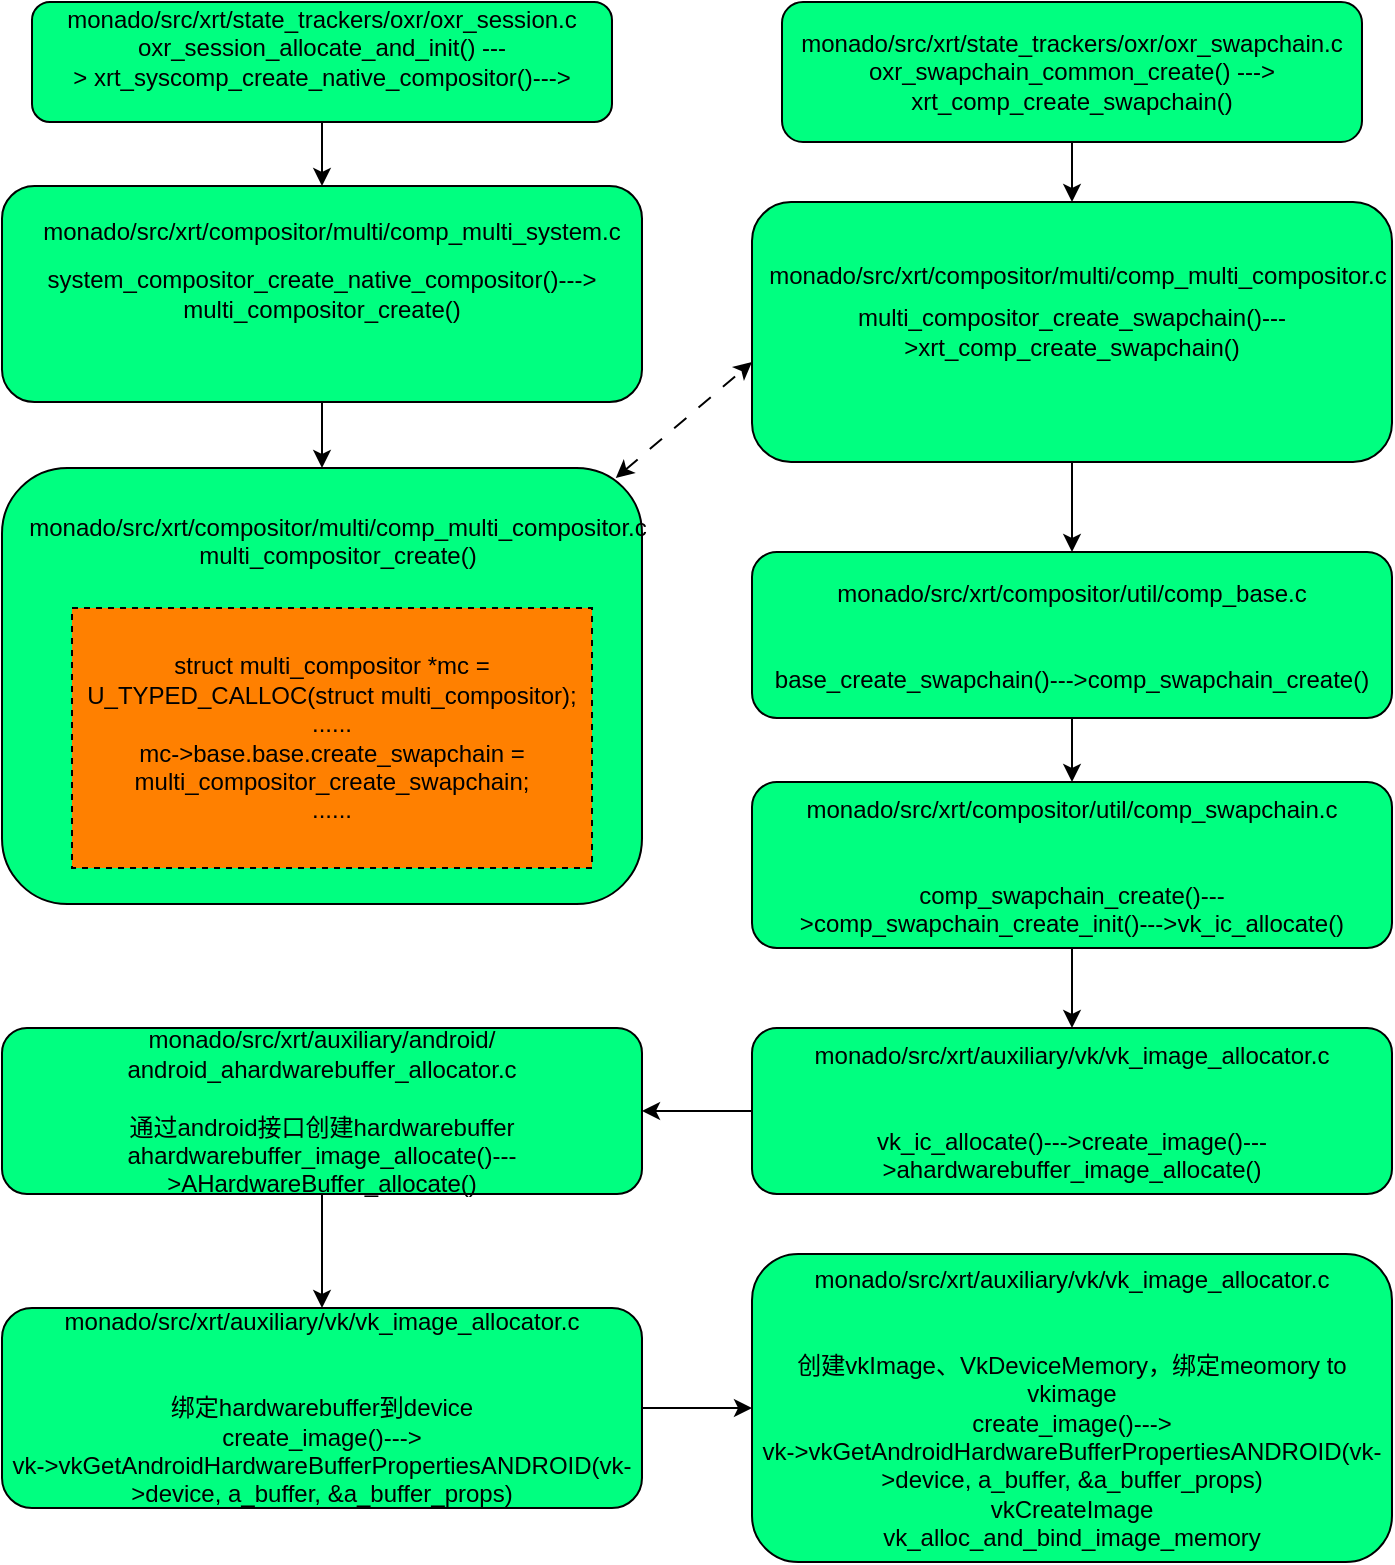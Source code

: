 <mxfile version="24.5.3" type="device">
  <diagram name="第 1 页" id="gyL3v7AloI3RNg3IsS-b">
    <mxGraphModel dx="880" dy="434" grid="1" gridSize="10" guides="1" tooltips="1" connect="1" arrows="1" fold="1" page="1" pageScale="1" pageWidth="827" pageHeight="1169" math="0" shadow="0">
      <root>
        <mxCell id="0" />
        <mxCell id="1" parent="0" />
        <mxCell id="uEehUX1AqJ3UxsDzp0lr-1" style="edgeStyle=orthogonalEdgeStyle;rounded=0;orthogonalLoop=1;jettySize=auto;html=1;entryX=0.5;entryY=0;entryDx=0;entryDy=0;" parent="1" source="uEehUX1AqJ3UxsDzp0lr-2" target="uEehUX1AqJ3UxsDzp0lr-3" edge="1">
          <mxGeometry relative="1" as="geometry" />
        </mxCell>
        <mxCell id="uEehUX1AqJ3UxsDzp0lr-2" value="monado/src/xrt/state_trackers/oxr/oxr_session.c&lt;div&gt;oxr_session_allocate_and_init() ---&amp;gt;&amp;nbsp;xrt_syscomp_create_native_compositor()---&amp;gt;&lt;br&gt;&lt;/div&gt;&lt;div&gt;&lt;br&gt;&lt;/div&gt;" style="rounded=1;whiteSpace=wrap;html=1;fillColor=#00FF80;" parent="1" vertex="1">
          <mxGeometry x="85" y="30" width="290" height="60" as="geometry" />
        </mxCell>
        <mxCell id="uEehUX1AqJ3UxsDzp0lr-9" style="edgeStyle=orthogonalEdgeStyle;rounded=0;orthogonalLoop=1;jettySize=auto;html=1;entryX=0.5;entryY=0;entryDx=0;entryDy=0;" parent="1" source="uEehUX1AqJ3UxsDzp0lr-3" target="uEehUX1AqJ3UxsDzp0lr-5" edge="1">
          <mxGeometry relative="1" as="geometry" />
        </mxCell>
        <mxCell id="uEehUX1AqJ3UxsDzp0lr-3" value="&lt;div&gt;system_compositor_create_native_compositor()---&amp;gt;&lt;br&gt;&lt;/div&gt;&lt;div&gt;multi_compositor_create()&lt;br&gt;&lt;/div&gt;" style="rounded=1;whiteSpace=wrap;html=1;fillColor=#00FF80;" parent="1" vertex="1">
          <mxGeometry x="70" y="122" width="320" height="108" as="geometry" />
        </mxCell>
        <mxCell id="uEehUX1AqJ3UxsDzp0lr-4" value="monado/src/xrt/compositor/multi/comp_multi_system.c&lt;br&gt;&lt;div&gt;&lt;br&gt;&lt;/div&gt;&lt;div&gt;&lt;br&gt;&lt;/div&gt;" style="text;html=1;align=center;verticalAlign=middle;whiteSpace=wrap;rounded=0;" parent="1" vertex="1">
          <mxGeometry x="205" y="144" width="60" height="30" as="geometry" />
        </mxCell>
        <mxCell id="uEehUX1AqJ3UxsDzp0lr-5" value="&lt;div&gt;&lt;br&gt;&lt;/div&gt;" style="rounded=1;whiteSpace=wrap;html=1;fillColor=#00FF80;" parent="1" vertex="1">
          <mxGeometry x="70" y="263" width="320" height="218" as="geometry" />
        </mxCell>
        <UserObject label="&lt;div&gt;struct multi_compositor *mc = U_TYPED_CALLOC(struct multi_compositor);&lt;br&gt;&lt;/div&gt;&lt;div&gt;......&lt;/div&gt;&lt;div&gt;mc-&amp;gt;base.base.create_swapchain = multi_compositor_create_swapchain;&lt;br&gt;&lt;/div&gt;&lt;div&gt;......&lt;/div&gt;" link="struct comp_compositor *c = U_TYPED_CALLOC(struct comp_compositor);&#xa;&#xa;&#xa;c-&gt;base.base.base.begin_session = compositor_begin_session;" id="uEehUX1AqJ3UxsDzp0lr-6">
          <mxCell style="rounded=0;whiteSpace=wrap;html=1;dashed=1;fillColor=#FF8000;" parent="1" vertex="1">
            <mxGeometry x="105" y="333" width="260" height="130" as="geometry" />
          </mxCell>
        </UserObject>
        <mxCell id="uEehUX1AqJ3UxsDzp0lr-7" value="monado/src/xrt/compositor/multi/comp_multi_compositor.c&lt;br&gt;&lt;div&gt;&lt;span style=&quot;background-color: initial;&quot;&gt;multi_compositor_create&lt;/span&gt;&lt;span style=&quot;background-color: initial;&quot;&gt;()&lt;/span&gt;&lt;br&gt;&lt;/div&gt;&lt;div&gt;&lt;br&gt;&lt;/div&gt;" style="text;html=1;align=center;verticalAlign=middle;whiteSpace=wrap;rounded=0;" parent="1" vertex="1">
          <mxGeometry x="208" y="292" width="60" height="30" as="geometry" />
        </mxCell>
        <mxCell id="uEehUX1AqJ3UxsDzp0lr-15" style="edgeStyle=orthogonalEdgeStyle;rounded=0;orthogonalLoop=1;jettySize=auto;html=1;entryX=0.5;entryY=0;entryDx=0;entryDy=0;" parent="1" source="uEehUX1AqJ3UxsDzp0lr-10" target="uEehUX1AqJ3UxsDzp0lr-11" edge="1">
          <mxGeometry relative="1" as="geometry" />
        </mxCell>
        <mxCell id="uEehUX1AqJ3UxsDzp0lr-10" value="monado/src/xrt/state_trackers/oxr/oxr_swapchain.c&lt;div&gt;oxr_swapchain_common_create(&lt;span style=&quot;background-color: initial;&quot;&gt;) ---&amp;gt; xrt_comp_create_swapchain()&lt;/span&gt;&lt;/div&gt;" style="rounded=1;whiteSpace=wrap;html=1;fillColor=#00FF80;" parent="1" vertex="1">
          <mxGeometry x="460" y="30" width="290" height="70" as="geometry" />
        </mxCell>
        <mxCell id="uEehUX1AqJ3UxsDzp0lr-17" value="" style="edgeStyle=orthogonalEdgeStyle;rounded=0;orthogonalLoop=1;jettySize=auto;html=1;" parent="1" source="uEehUX1AqJ3UxsDzp0lr-11" target="uEehUX1AqJ3UxsDzp0lr-16" edge="1">
          <mxGeometry relative="1" as="geometry" />
        </mxCell>
        <mxCell id="uEehUX1AqJ3UxsDzp0lr-11" value="&lt;div&gt;&lt;span style=&quot;background-color: initial;&quot;&gt;multi_compositor_create_swapchain&lt;/span&gt;&lt;span style=&quot;background-color: initial;&quot;&gt;()---&amp;gt;&lt;/span&gt;&lt;span style=&quot;background-color: initial;&quot;&gt;xrt_comp_create_swapchain()&lt;/span&gt;&lt;br&gt;&lt;/div&gt;" style="rounded=1;whiteSpace=wrap;html=1;fillColor=#00FF80;" parent="1" vertex="1">
          <mxGeometry x="445" y="130" width="320" height="130" as="geometry" />
        </mxCell>
        <mxCell id="uEehUX1AqJ3UxsDzp0lr-13" value="monado/src/xrt/compositor/multi/comp_multi_compositor.c&lt;div&gt;&lt;br&gt;&lt;/div&gt;" style="text;html=1;align=center;verticalAlign=middle;whiteSpace=wrap;rounded=0;" parent="1" vertex="1">
          <mxGeometry x="578" y="159" width="60" height="30" as="geometry" />
        </mxCell>
        <mxCell id="uEehUX1AqJ3UxsDzp0lr-21" value="" style="edgeStyle=orthogonalEdgeStyle;rounded=0;orthogonalLoop=1;jettySize=auto;html=1;" parent="1" source="uEehUX1AqJ3UxsDzp0lr-16" target="uEehUX1AqJ3UxsDzp0lr-20" edge="1">
          <mxGeometry relative="1" as="geometry" />
        </mxCell>
        <mxCell id="uEehUX1AqJ3UxsDzp0lr-16" value="monado/src/xrt/compositor/util/comp_base.c&lt;br&gt;&lt;div&gt;&lt;br&gt;&lt;/div&gt;&lt;div&gt;&lt;br&gt;&lt;/div&gt;&lt;div&gt;&lt;span style=&quot;background-color: initial;&quot;&gt;base_create_swapchain&lt;/span&gt;&lt;span style=&quot;background-color: initial;&quot;&gt;()---&amp;gt;&lt;/span&gt;&lt;span style=&quot;background-color: initial;&quot;&gt;comp_swapchain_create()&lt;/span&gt;&lt;br&gt;&lt;/div&gt;" style="rounded=1;whiteSpace=wrap;html=1;fillColor=#00FF80;" parent="1" vertex="1">
          <mxGeometry x="445" y="305" width="320" height="83" as="geometry" />
        </mxCell>
        <mxCell id="uEehUX1AqJ3UxsDzp0lr-19" value="" style="endArrow=classic;startArrow=classic;html=1;rounded=0;exitX=0.959;exitY=0.023;exitDx=0;exitDy=0;exitPerimeter=0;dashed=1;dashPattern=8 8;" parent="1" source="uEehUX1AqJ3UxsDzp0lr-5" edge="1">
          <mxGeometry width="50" height="50" relative="1" as="geometry">
            <mxPoint x="395" y="260" as="sourcePoint" />
            <mxPoint x="445" y="210" as="targetPoint" />
          </mxGeometry>
        </mxCell>
        <mxCell id="uEehUX1AqJ3UxsDzp0lr-23" style="edgeStyle=orthogonalEdgeStyle;rounded=0;orthogonalLoop=1;jettySize=auto;html=1;entryX=0.5;entryY=0;entryDx=0;entryDy=0;" parent="1" source="uEehUX1AqJ3UxsDzp0lr-20" target="uEehUX1AqJ3UxsDzp0lr-22" edge="1">
          <mxGeometry relative="1" as="geometry" />
        </mxCell>
        <mxCell id="uEehUX1AqJ3UxsDzp0lr-20" value="monado/src/xrt/compositor/util/comp_swapchain.c&lt;br&gt;&lt;div&gt;&lt;br&gt;&lt;/div&gt;&lt;div&gt;&lt;br&gt;&lt;/div&gt;&lt;div&gt;&lt;span style=&quot;background-color: initial;&quot;&gt;comp_swapchain_create&lt;/span&gt;&lt;span style=&quot;background-color: initial;&quot;&gt;()---&amp;gt;&lt;/span&gt;&lt;span style=&quot;background-color: initial;&quot;&gt;comp_swapchain_create_init()---&amp;gt;&lt;/span&gt;&lt;span style=&quot;background-color: initial;&quot;&gt;vk_ic_allocate()&lt;/span&gt;&lt;br&gt;&lt;/div&gt;" style="rounded=1;whiteSpace=wrap;html=1;fillColor=#00FF80;" parent="1" vertex="1">
          <mxGeometry x="445" y="420" width="320" height="83" as="geometry" />
        </mxCell>
        <mxCell id="uEehUX1AqJ3UxsDzp0lr-25" value="" style="edgeStyle=orthogonalEdgeStyle;rounded=0;orthogonalLoop=1;jettySize=auto;html=1;" parent="1" source="uEehUX1AqJ3UxsDzp0lr-22" target="uEehUX1AqJ3UxsDzp0lr-24" edge="1">
          <mxGeometry relative="1" as="geometry" />
        </mxCell>
        <mxCell id="uEehUX1AqJ3UxsDzp0lr-22" value="monado/src/xrt/auxiliary/vk/vk_image_allocator.c&lt;br&gt;&lt;div&gt;&lt;br&gt;&lt;/div&gt;&lt;div&gt;&lt;br&gt;&lt;/div&gt;&lt;div&gt;&lt;span style=&quot;background-color: initial;&quot;&gt;vk_ic_allocate&lt;/span&gt;&lt;span style=&quot;background-color: initial;&quot;&gt;()---&amp;gt;&lt;/span&gt;&lt;span style=&quot;background-color: initial;&quot;&gt;create_image()---&amp;gt;&lt;/span&gt;&lt;span style=&quot;background-color: initial;&quot;&gt;ahardwarebuffer_image_allocate()&lt;/span&gt;&lt;br&gt;&lt;/div&gt;" style="rounded=1;whiteSpace=wrap;html=1;fillColor=#00FF80;" parent="1" vertex="1">
          <mxGeometry x="445" y="543" width="320" height="83" as="geometry" />
        </mxCell>
        <mxCell id="uEehUX1AqJ3UxsDzp0lr-28" value="" style="edgeStyle=orthogonalEdgeStyle;rounded=0;orthogonalLoop=1;jettySize=auto;html=1;" parent="1" source="uEehUX1AqJ3UxsDzp0lr-24" target="uEehUX1AqJ3UxsDzp0lr-26" edge="1">
          <mxGeometry relative="1" as="geometry" />
        </mxCell>
        <mxCell id="uEehUX1AqJ3UxsDzp0lr-24" value="monado/src/xrt/auxiliary/android/&lt;div&gt;android_ahardwarebuffer_allocator.c&lt;br&gt;&lt;div&gt;&lt;br&gt;&lt;/div&gt;&lt;div&gt;通过android接口创建hardwarebuffer&lt;/div&gt;&lt;div&gt;&lt;span style=&quot;background-color: initial;&quot;&gt;ahardwarebuffer_image_allocate&lt;/span&gt;&lt;span style=&quot;background-color: initial;&quot;&gt;()---&amp;gt;&lt;/span&gt;&lt;span style=&quot;background-color: initial;&quot;&gt;AHardwareBuffer_allocate()&lt;/span&gt;&lt;br&gt;&lt;/div&gt;&lt;/div&gt;" style="rounded=1;whiteSpace=wrap;html=1;fillColor=#00FF80;" parent="1" vertex="1">
          <mxGeometry x="70" y="543" width="320" height="83" as="geometry" />
        </mxCell>
        <mxCell id="uEehUX1AqJ3UxsDzp0lr-29" value="" style="edgeStyle=orthogonalEdgeStyle;rounded=0;orthogonalLoop=1;jettySize=auto;html=1;" parent="1" source="uEehUX1AqJ3UxsDzp0lr-26" target="uEehUX1AqJ3UxsDzp0lr-27" edge="1">
          <mxGeometry relative="1" as="geometry" />
        </mxCell>
        <mxCell id="uEehUX1AqJ3UxsDzp0lr-26" value="monado/src/xrt/auxiliary/vk/vk_image_allocator.c&lt;br&gt;&lt;div&gt;&lt;br&gt;&lt;/div&gt;&lt;div&gt;&lt;br&gt;&lt;/div&gt;&lt;div&gt;&lt;span style=&quot;background-color: initial;&quot;&gt;绑定hardwarebuffer到device&lt;/span&gt;&lt;/div&gt;&lt;div&gt;&lt;span style=&quot;background-color: initial;&quot;&gt;create_image()---&amp;gt;&lt;/span&gt;&lt;/div&gt;&lt;div&gt;&lt;span style=&quot;background-color: initial;&quot;&gt;vk-&amp;gt;vkGetAndroidHardwareBufferPropertiesANDROID(vk-&amp;gt;device, a_buffer, &amp;amp;a_buffer_props)&lt;/span&gt;&lt;br&gt;&lt;/div&gt;" style="rounded=1;whiteSpace=wrap;html=1;fillColor=#00FF80;" parent="1" vertex="1">
          <mxGeometry x="70" y="683" width="320" height="100" as="geometry" />
        </mxCell>
        <mxCell id="uEehUX1AqJ3UxsDzp0lr-27" value="monado/src/xrt/auxiliary/vk/vk_image_allocator.c&lt;br&gt;&lt;div&gt;&lt;br&gt;&lt;/div&gt;&lt;div&gt;&lt;br&gt;&lt;/div&gt;&lt;div&gt;&lt;span style=&quot;background-color: initial;&quot;&gt;创建vkImage、&lt;/span&gt;&lt;span style=&quot;background-color: initial;&quot;&gt;VkDeviceMemory，绑定meomory to vkimage&lt;/span&gt;&lt;/div&gt;&lt;div&gt;&lt;span style=&quot;background-color: initial;&quot;&gt;create_image()---&amp;gt;&lt;/span&gt;&lt;/div&gt;&lt;div&gt;&lt;span style=&quot;background-color: initial;&quot;&gt;vk-&amp;gt;vkGetAndroidHardwareBufferPropertiesANDROID(vk-&amp;gt;device, a_buffer, &amp;amp;a_buffer_props)&lt;/span&gt;&lt;br&gt;&lt;/div&gt;&lt;div&gt;&lt;span style=&quot;background-color: initial;&quot;&gt;vkCreateImage&lt;br&gt;&lt;/span&gt;&lt;/div&gt;&lt;div&gt;&lt;span style=&quot;background-color: initial;&quot;&gt;vk_alloc_and_bind_image_memory&lt;br&gt;&lt;/span&gt;&lt;/div&gt;" style="rounded=1;whiteSpace=wrap;html=1;fillColor=#00FF80;" parent="1" vertex="1">
          <mxGeometry x="445" y="656" width="320" height="154" as="geometry" />
        </mxCell>
      </root>
    </mxGraphModel>
  </diagram>
</mxfile>
